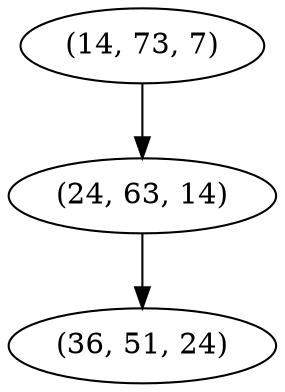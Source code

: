 digraph tree {
    "(14, 73, 7)";
    "(24, 63, 14)";
    "(36, 51, 24)";
    "(14, 73, 7)" -> "(24, 63, 14)";
    "(24, 63, 14)" -> "(36, 51, 24)";
}
